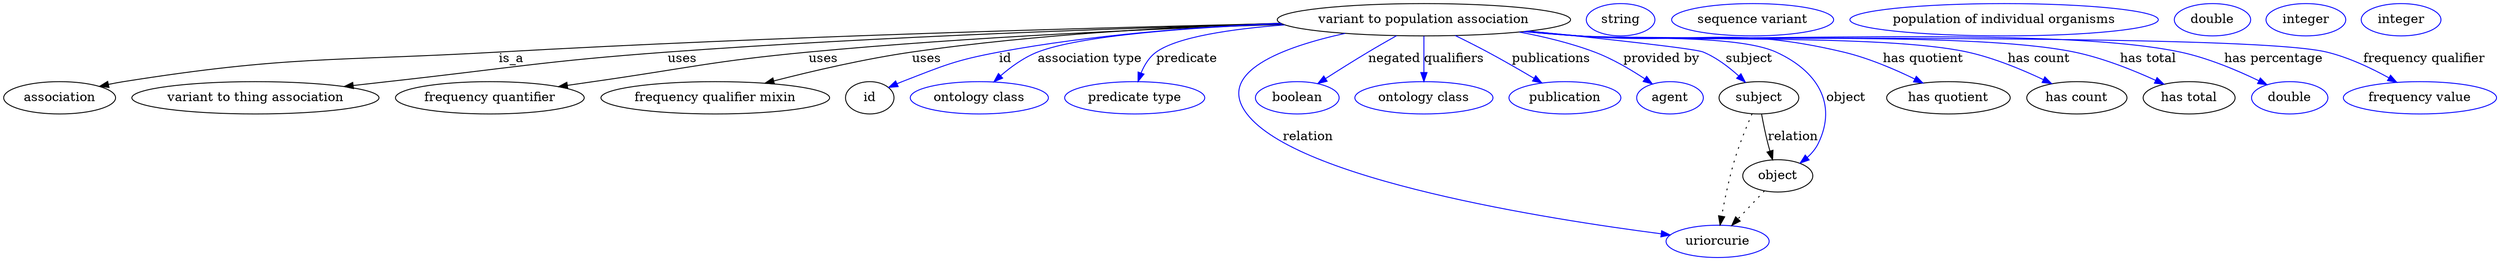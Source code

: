 digraph {
	graph [bb="0,0,2287.6,283"];
	node [label="\N"];
	"variant to population association"	 [height=0.5,
		label="variant to population association",
		pos="1299,265",
		width=3.5025];
	association	 [height=0.5,
		pos="50.046,178",
		width=1.3902];
	"variant to population association" -> association	 [label=is_a,
		lp="449.05,221.5",
		pos="e,86.584,190.36 1174.5,262.07 1007,257.6 699.76,247.58 438.05,229 291.46,218.59 253.13,224.91 109.05,196 104.91,195.17 100.65,194.17 \
96.407,193.07"];
	"variant to thing association"	 [height=0.5,
		pos="225.05,178",
		width=2.9608];
	"variant to population association" -> "variant to thing association"	 [label=uses,
		lp="609.05,221.5",
		pos="e,302.64,190.44 1175.2,261.51 1034.8,256.89 799.12,247.13 597.05,229 482.35,218.71 454.05,212.24 340.05,196 331.16,194.73 321.89,\
193.37 312.64,191.97"];
	"frequency quantifier"	 [height=0.5,
		pos="432.05,178",
		width=2.2929];
	"variant to population association" -> "frequency quantifier"	 [label=uses,
		lp="744.05,221.5",
		pos="e,492.86,190.22 1176.8,260.56 1061.8,255.59 884.86,245.94 732.05,229 639.01,218.69 616.21,212.32 524.05,196 517.26,194.8 510.21,\
193.5 503.15,192.18"];
	"frequency qualifier mixin"	 [height=0.5,
		pos="634.05,178",
		width=2.8164];
	"variant to population association" -> "frequency qualifier mixin"	 [label=uses,
		lp="843.05,221.5",
		pos="e,684.54,193.7 1175.2,261.43 1080.4,257.26 946.8,248.28 831.05,229 784.66,221.27 733.25,207.79 694.59,196.63"];
	id	 [height=0.5,
		pos="780.05,178",
		width=0.75];
	"variant to population association" -> id	 [color=blue,
		label=id,
		lp="914.55,221.5",
		pos="e,801.55,189.29 1184.2,257.57 1088.4,250.78 959.68,240.14 909.05,229 866.21,219.58 856.4,213.17 816.05,196 814.26,195.24 812.44,\
194.43 810.61,193.6",
		style=solid];
	"association type"	 [color=blue,
		height=0.5,
		label="ontology class",
		pos="887.05,178",
		width=1.7151];
	"variant to population association" -> "association type"	 [color=blue,
		label="association type",
		lp="991.05,221.5",
		pos="e,902.23,195.55 1177.5,260.22 1092.5,255.45 987.45,246.23 947.05,229 933.12,223.06 920.01,212.71 909.62,202.88",
		style=solid];
	predicate	 [color=blue,
		height=0.5,
		label="predicate type",
		pos="1027,178",
		width=1.679];
	"variant to population association" -> predicate	 [color=blue,
		label=predicate,
		lp="1076,221.5",
		pos="e,1030.9,196.14 1181.2,258.47 1127.8,253.42 1072,244.54 1051,229 1043.3,223.29 1038,214.46 1034.4,205.75",
		style=solid];
	relation	 [color=blue,
		height=0.5,
		label=uriorcurie,
		pos="1571,18",
		width=1.2638];
	"variant to population association" -> relation	 [color=blue,
		label=relation,
		lp="1197,134.5",
		pos="e,1529.1,25.249 1231.4,249.78 1173,233.32 1102.5,203.47 1134,160 1180.2,96.527 1413.4,46.761 1519,27.111",
		style=solid];
	negated	 [color=blue,
		height=0.5,
		label=boolean,
		pos="1181,178",
		width=1.0652];
	"variant to population association" -> negated	 [color=blue,
		label=negated,
		lp="1269.5,221.5",
		pos="e,1202,193.46 1274.9,247.18 1256.1,233.35 1230,214.12 1210.1,199.44",
		style=solid];
	qualifiers	 [color=blue,
		height=0.5,
		label="ontology class",
		pos="1299,178",
		width=1.7151];
	"variant to population association" -> qualifiers	 [color=blue,
		label=qualifiers,
		lp="1325,221.5",
		pos="e,1299,196 1299,246.97 1299,235.19 1299,219.56 1299,206.16",
		style=solid];
	publications	 [color=blue,
		height=0.5,
		label=publication,
		pos="1429,178",
		width=1.3902];
	"variant to population association" -> publications	 [color=blue,
		label=publications,
		lp="1409.5,221.5",
		pos="e,1406.2,194.04 1326.8,247.41 1335.8,241.61 1345.9,235.08 1355,229 1369.2,219.57 1384.7,208.91 1397.9,199.79",
		style=solid];
	"provided by"	 [color=blue,
		height=0.5,
		label=agent,
		pos="1527,178",
		width=0.83048];
	"variant to population association" -> "provided by"	 [color=blue,
		label="provided by",
		lp="1508,221.5",
		pos="e,1508.6,192.24 1377.8,250.9 1400.6,245.48 1425.3,238.28 1447,229 1465.9,220.95 1485.4,208.66 1500.4,198.16",
		style=solid];
	subject	 [height=0.5,
		pos="1611,178",
		width=0.99297];
	"variant to population association" -> subject	 [color=blue,
		label=subject,
		lp="1590.5,221.5",
		pos="e,1595,194.31 1390.9,252.66 1457.7,243.51 1537.7,232.1 1545,229 1560.5,222.42 1575.6,211.31 1587.3,201.14",
		style=solid];
	object	 [height=0.5,
		pos="1631,91",
		width=0.9027];
	"variant to population association" -> object	 [color=blue,
		label=object,
		lp="1685,178",
		pos="e,1651.8,105.16 1389.8,252.49 1404.6,250.57 1419.7,248.67 1434,247 1513.9,237.69 1539.5,259.03 1614,229 1636.1,220.13 1643.2,215.98 \
1656,196 1669.4,175.22 1666.1,166.51 1669,142 1669.8,135.38 1671.7,133.12 1669,127 1666.8,121.68 1663.3,116.77 1659.3,112.41",
		style=solid];
	"has quotient"	 [height=0.5,
		pos="1789,178",
		width=1.4985];
	"variant to population association" -> "has quotient"	 [color=blue,
		label="has quotient",
		lp="1765.5,221.5",
		pos="e,1766.1,194.47 1388.3,252.28 1403.5,250.34 1419.2,248.49 1434,247 1550.6,235.25 1584.7,262.19 1697,229 1718.5,222.66 1740.5,210.69 \
1757.6,199.94",
		style=solid];
	"has count"	 [height=0.5,
		pos="1905,178",
		width=1.2277];
	"variant to population association" -> "has count"	 [color=blue,
		label="has count",
		lp="1868,221.5",
		pos="e,1881.4,193.36 1387.5,252.12 1403,250.18 1419,248.37 1434,247 1515.8,239.57 1723.6,249.8 1803,229 1827.7,222.55 1853.3,209.7 1872.7,\
198.52",
		style=solid];
	"has total"	 [height=0.5,
		pos="2007,178",
		width=1.1193];
	"variant to population association" -> "has total"	 [color=blue,
		label="has total",
		lp="1962,221.5",
		pos="e,1983,192.7 1387.1,252.04 1402.7,250.09 1418.9,248.3 1434,247 1536.9,238.17 1797.8,253.35 1898,229 1924.9,222.47 1953.2,209.05 \
1974.2,197.62",
		style=solid];
	"has percentage"	 [color=blue,
		height=0.5,
		label=double,
		pos="2100,178",
		width=0.95686];
	"variant to population association" -> "has percentage"	 [color=blue,
		label="has percentage",
		lp="2071.5,221.5",
		pos="e,2077.2,191.79 1386.8,252.01 1402.5,250.05 1418.7,248.27 1434,247 1557,236.83 1868.9,257.32 1989,229 2017.1,222.39 2046.6,208.42 \
2068.2,196.78",
		style=solid];
	"frequency qualifier"	 [color=blue,
		height=0.5,
		label="frequency value",
		pos="2220,178",
		width=1.8776];
	"variant to population association" -> "frequency qualifier"	 [color=blue,
		label="frequency qualifier",
		lp="2206,221.5",
		pos="e,2193.9,194.77 1386.4,251.97 1402.2,250.01 1418.6,248.23 1434,247 1509.6,240.98 2042.4,247.1 2116,229 2140.3,223.03 2165.5,210.83 \
2185.1,199.86",
		style=solid];
	association_id	 [color=blue,
		height=0.5,
		label=string,
		pos="1474,265",
		width=0.84854];
	subject -> relation	 [pos="e,1574.4,36.239 1605.1,159.97 1600.6,146.12 1594.5,126.47 1590,109 1584.7,88.088 1579.7,64.188 1576.2,46.13",
		style=dotted];
	subject -> object	 [label=relation,
		lp="1644,134.5",
		pos="e,1626.9,109 1615.2,159.97 1617.9,148.08 1621.6,132.25 1624.7,118.76"];
	"variant to population association_subject"	 [color=blue,
		height=0.5,
		label="sequence variant",
		pos="1592,265",
		width=1.9318];
	object -> relation	 [pos="e,1585.2,35.261 1617.4,74.435 1609.8,65.207 1600.2,53.528 1591.8,43.191",
		style=dotted];
	"variant to population association_object"	 [color=blue,
		height=0.5,
		label="population of individual organisms",
		pos="1815,265",
		width=3.7552];
	"variant to population association_has quotient"	 [color=blue,
		height=0.5,
		label=double,
		pos="2003,265",
		width=0.95686];
	"variant to population association_has count"	 [color=blue,
		height=0.5,
		label=integer,
		pos="2091,265",
		width=0.97491];
	"variant to population association_has total"	 [color=blue,
		height=0.5,
		label=integer,
		pos="2179,265",
		width=0.97491];
}
